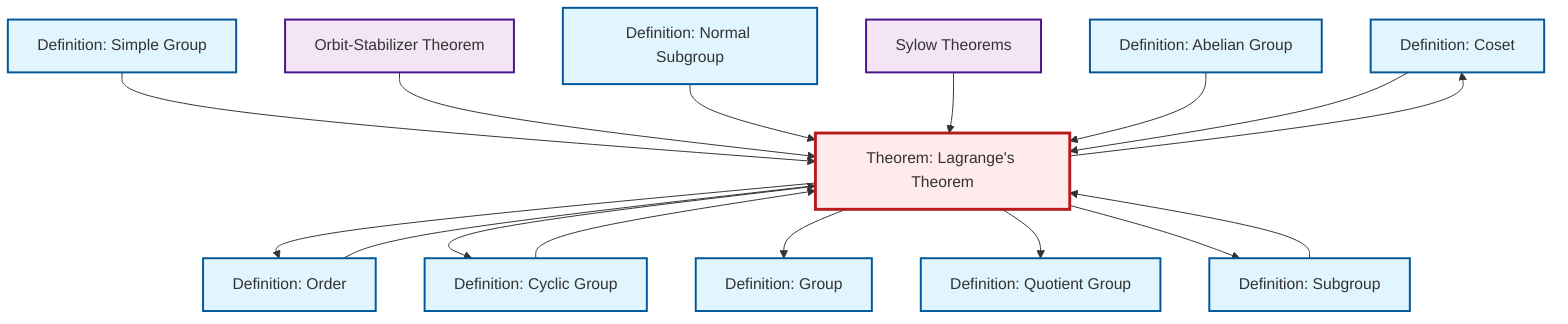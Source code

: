 graph TD
    classDef definition fill:#e1f5fe,stroke:#01579b,stroke-width:2px
    classDef theorem fill:#f3e5f5,stroke:#4a148c,stroke-width:2px
    classDef axiom fill:#fff3e0,stroke:#e65100,stroke-width:2px
    classDef example fill:#e8f5e9,stroke:#1b5e20,stroke-width:2px
    classDef current fill:#ffebee,stroke:#b71c1c,stroke-width:3px
    def-coset["Definition: Coset"]:::definition
    thm-sylow["Sylow Theorems"]:::theorem
    thm-lagrange["Theorem: Lagrange's Theorem"]:::theorem
    def-quotient-group["Definition: Quotient Group"]:::definition
    def-subgroup["Definition: Subgroup"]:::definition
    thm-orbit-stabilizer["Orbit-Stabilizer Theorem"]:::theorem
    def-order["Definition: Order"]:::definition
    def-group["Definition: Group"]:::definition
    def-cyclic-group["Definition: Cyclic Group"]:::definition
    def-normal-subgroup["Definition: Normal Subgroup"]:::definition
    def-simple-group["Definition: Simple Group"]:::definition
    def-abelian-group["Definition: Abelian Group"]:::definition
    def-simple-group --> thm-lagrange
    thm-orbit-stabilizer --> thm-lagrange
    def-cyclic-group --> thm-lagrange
    def-normal-subgroup --> thm-lagrange
    thm-sylow --> thm-lagrange
    def-order --> thm-lagrange
    thm-lagrange --> def-coset
    thm-lagrange --> def-order
    def-abelian-group --> thm-lagrange
    thm-lagrange --> def-cyclic-group
    thm-lagrange --> def-group
    thm-lagrange --> def-quotient-group
    def-subgroup --> thm-lagrange
    thm-lagrange --> def-subgroup
    def-coset --> thm-lagrange
    class thm-lagrange current